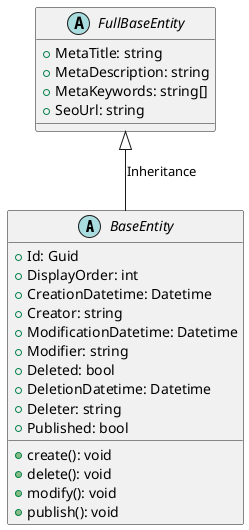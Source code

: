 @startuml Shared Class Diagram

abstract class BaseEntity {
    + Id: Guid  
    + DisplayOrder: int 
    + CreationDatetime: Datetime
    + Creator: string 
    + ModificationDatetime: Datetime 
    + Modifier: string 
    + Deleted: bool 
    + DeletionDatetime: Datetime 
    + Deleter: string 
    + Published: bool 

    + create(): void
    + delete(): void
    + modify(): void
    + publish(): void
}

abstract class FullBaseEntity {
    + MetaTitle: string 
    + MetaDescription: string 
    + MetaKeywords: string[]
    + SeoUrl: string
}

FullBaseEntity <|-- BaseEntity: Inheritance
 
@enduml